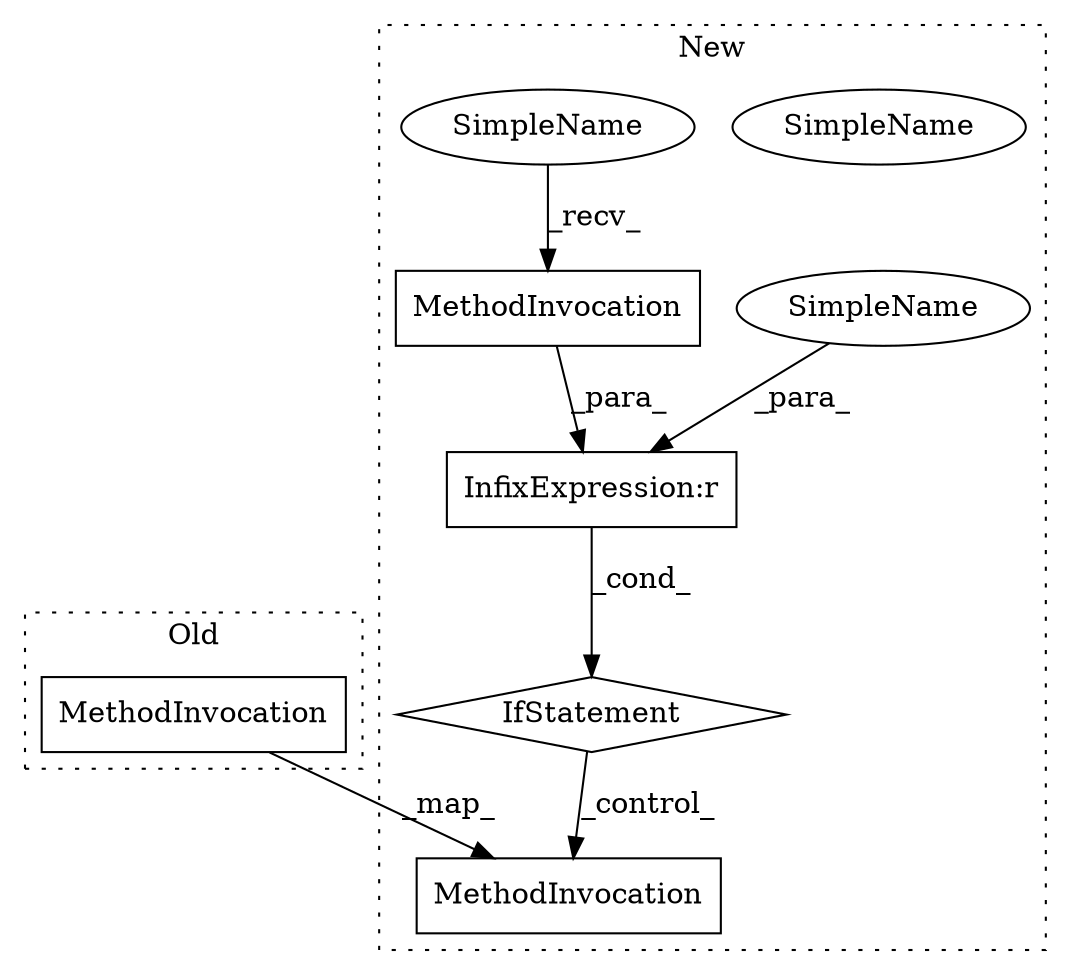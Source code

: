 digraph G {
subgraph cluster0 {
2 [label="MethodInvocation" a="32" s="7957,7978" l="16,1" shape="box"];
label = "Old";
style="dotted";
}
subgraph cluster1 {
1 [label="IfStatement" a="25" s="7955,7987" l="4,19" shape="diamond"];
3 [label="MethodInvocation" a="32" s="7961" l="17" shape="box"];
4 [label="MethodInvocation" a="32" s="8008,8029" l="16,1" shape="box"];
5 [label="SimpleName" a="42" s="7982" l="5" shape="ellipse"];
6 [label="SimpleName" a="42" s="7982" l="5" shape="ellipse"];
7 [label="SimpleName" a="42" s="7959" l="1" shape="ellipse"];
8 [label="InfixExpression:r" a="27" s="7978" l="4" shape="box"];
label = "New";
style="dotted";
}
1 -> 4 [label="_control_"];
2 -> 4 [label="_map_"];
3 -> 8 [label="_para_"];
6 -> 8 [label="_para_"];
7 -> 3 [label="_recv_"];
8 -> 1 [label="_cond_"];
}